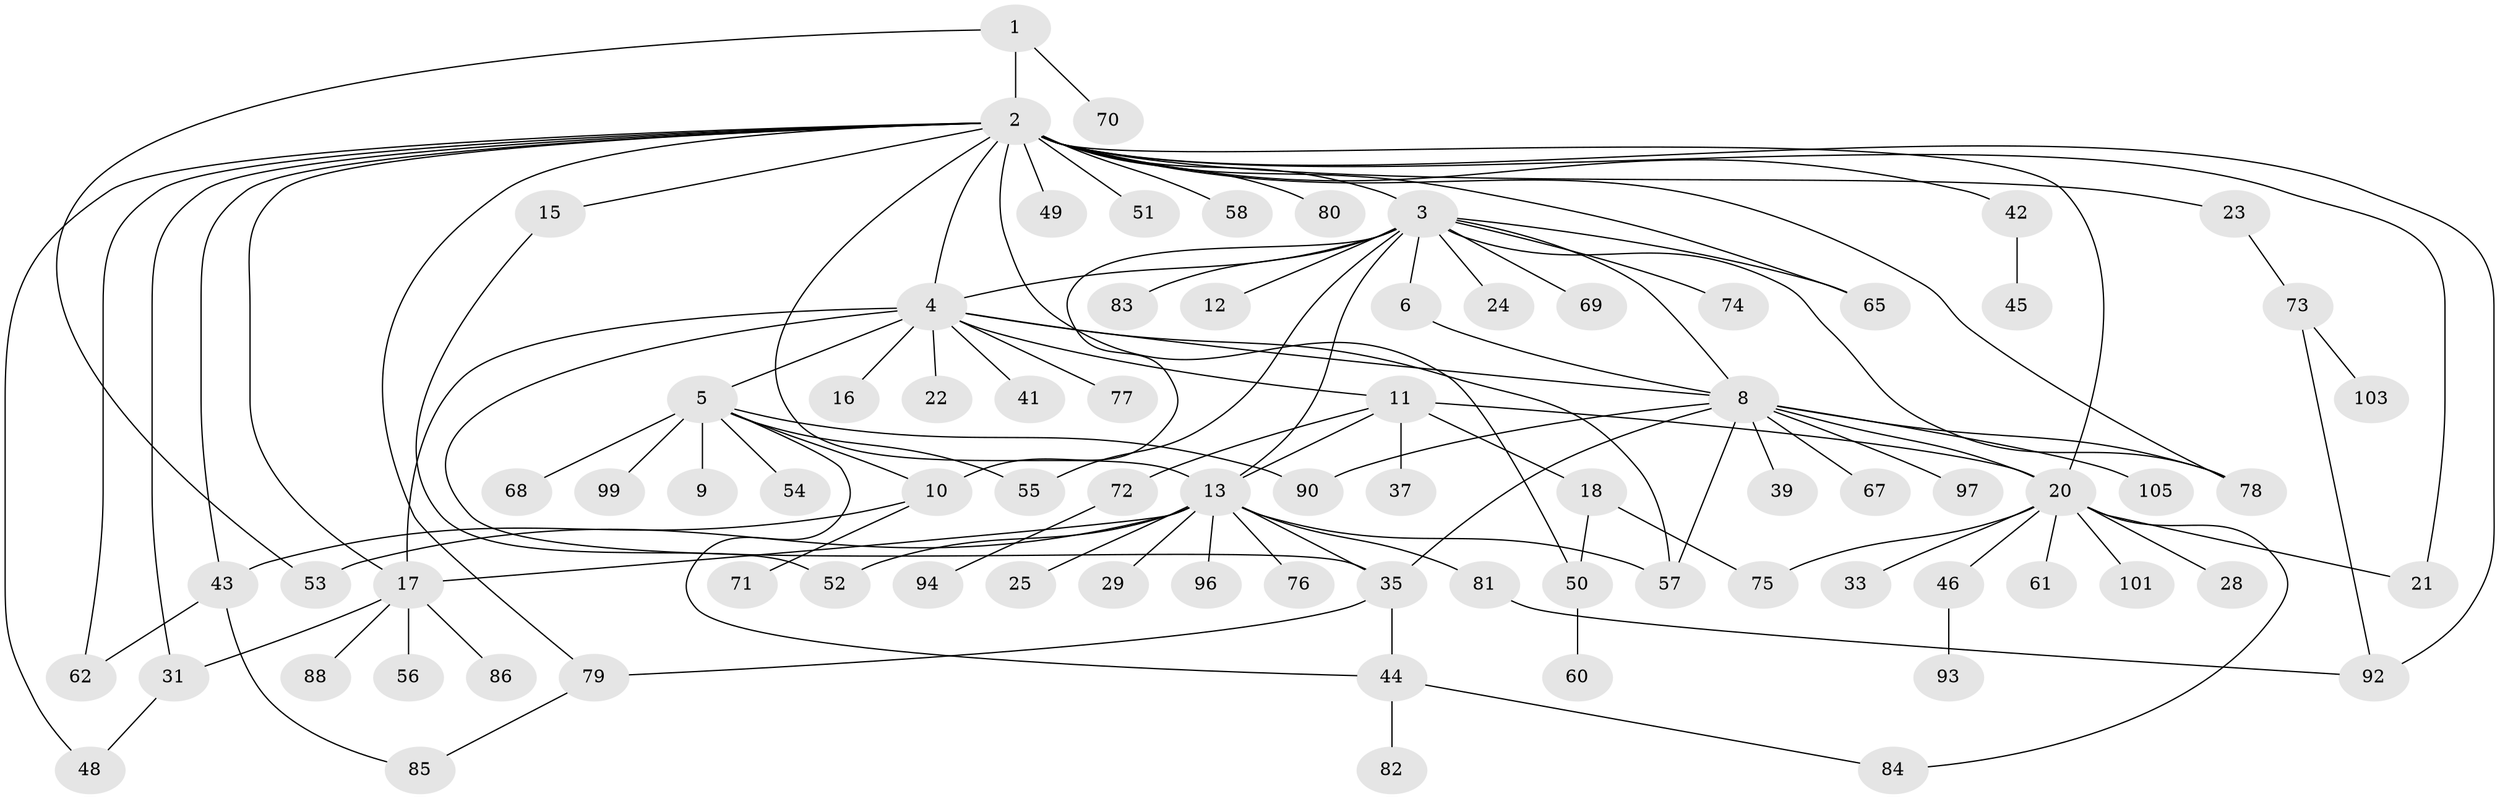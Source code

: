 // Generated by graph-tools (version 1.1) at 2025/23/03/03/25 07:23:50]
// undirected, 81 vertices, 114 edges
graph export_dot {
graph [start="1"]
  node [color=gray90,style=filled];
  1 [super="+19"];
  2 [super="+32"];
  3 [super="+59"];
  4 [super="+14"];
  5 [super="+7"];
  6 [super="+34"];
  8 [super="+98"];
  9;
  10 [super="+26"];
  11 [super="+27"];
  12;
  13 [super="+47"];
  15;
  16;
  17 [super="+30"];
  18 [super="+40"];
  20 [super="+36"];
  21 [super="+38"];
  22;
  23;
  24;
  25;
  28;
  29;
  31 [super="+91"];
  33;
  35;
  37;
  39;
  41;
  42;
  43 [super="+66"];
  44 [super="+64"];
  45;
  46;
  48 [super="+87"];
  49;
  50;
  51;
  52 [super="+63"];
  53;
  54;
  55;
  56;
  57 [super="+89"];
  58;
  60;
  61;
  62;
  65 [super="+102"];
  67;
  68;
  69;
  70;
  71;
  72;
  73 [super="+107"];
  74;
  75 [super="+104"];
  76;
  77;
  78;
  79 [super="+95"];
  80;
  81;
  82;
  83 [super="+100"];
  84;
  85;
  86;
  88;
  90;
  92 [super="+106"];
  93;
  94;
  96;
  97;
  99;
  101;
  103;
  105;
  1 -- 2 [weight=2];
  1 -- 53;
  1 -- 70;
  2 -- 3;
  2 -- 4 [weight=2];
  2 -- 13;
  2 -- 15;
  2 -- 17;
  2 -- 20;
  2 -- 21;
  2 -- 23;
  2 -- 31;
  2 -- 42;
  2 -- 43;
  2 -- 48;
  2 -- 49;
  2 -- 50;
  2 -- 51;
  2 -- 58;
  2 -- 62;
  2 -- 65;
  2 -- 78;
  2 -- 79;
  2 -- 80;
  2 -- 92;
  3 -- 4;
  3 -- 6;
  3 -- 8;
  3 -- 10;
  3 -- 12;
  3 -- 13;
  3 -- 24;
  3 -- 55;
  3 -- 65;
  3 -- 69;
  3 -- 74;
  3 -- 78;
  3 -- 83;
  4 -- 5 [weight=2];
  4 -- 8;
  4 -- 11;
  4 -- 22;
  4 -- 35;
  4 -- 41;
  4 -- 57;
  4 -- 77;
  4 -- 16;
  4 -- 17;
  5 -- 54;
  5 -- 99;
  5 -- 68;
  5 -- 9;
  5 -- 10;
  5 -- 44;
  5 -- 55;
  5 -- 90;
  6 -- 8;
  8 -- 20;
  8 -- 39;
  8 -- 57;
  8 -- 67;
  8 -- 78;
  8 -- 97;
  8 -- 105;
  8 -- 90;
  8 -- 35;
  10 -- 71;
  10 -- 43;
  11 -- 13;
  11 -- 18;
  11 -- 20;
  11 -- 72;
  11 -- 37;
  13 -- 25;
  13 -- 29;
  13 -- 35;
  13 -- 52;
  13 -- 53;
  13 -- 76;
  13 -- 96;
  13 -- 17;
  13 -- 81;
  13 -- 57;
  15 -- 52;
  17 -- 86;
  17 -- 56;
  17 -- 88;
  17 -- 31;
  18 -- 75;
  18 -- 50;
  20 -- 28;
  20 -- 33;
  20 -- 46;
  20 -- 61;
  20 -- 75;
  20 -- 84;
  20 -- 101;
  20 -- 21;
  23 -- 73;
  31 -- 48;
  35 -- 44;
  35 -- 79;
  42 -- 45;
  43 -- 62;
  43 -- 85;
  44 -- 82;
  44 -- 84;
  46 -- 93;
  50 -- 60;
  72 -- 94;
  73 -- 92;
  73 -- 103;
  79 -- 85;
  81 -- 92;
}
